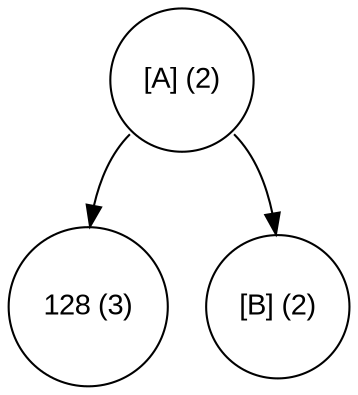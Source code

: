 digraph move_down {
	node [fontname="Arial", shape="circle", width=0.5]; 

	0 [label = "[A] (2)"];
	0:sw -> 1;
	1 [label = "128 (3)"];
	0:se -> 2;
	2 [label = "[B] (2)"];
}
